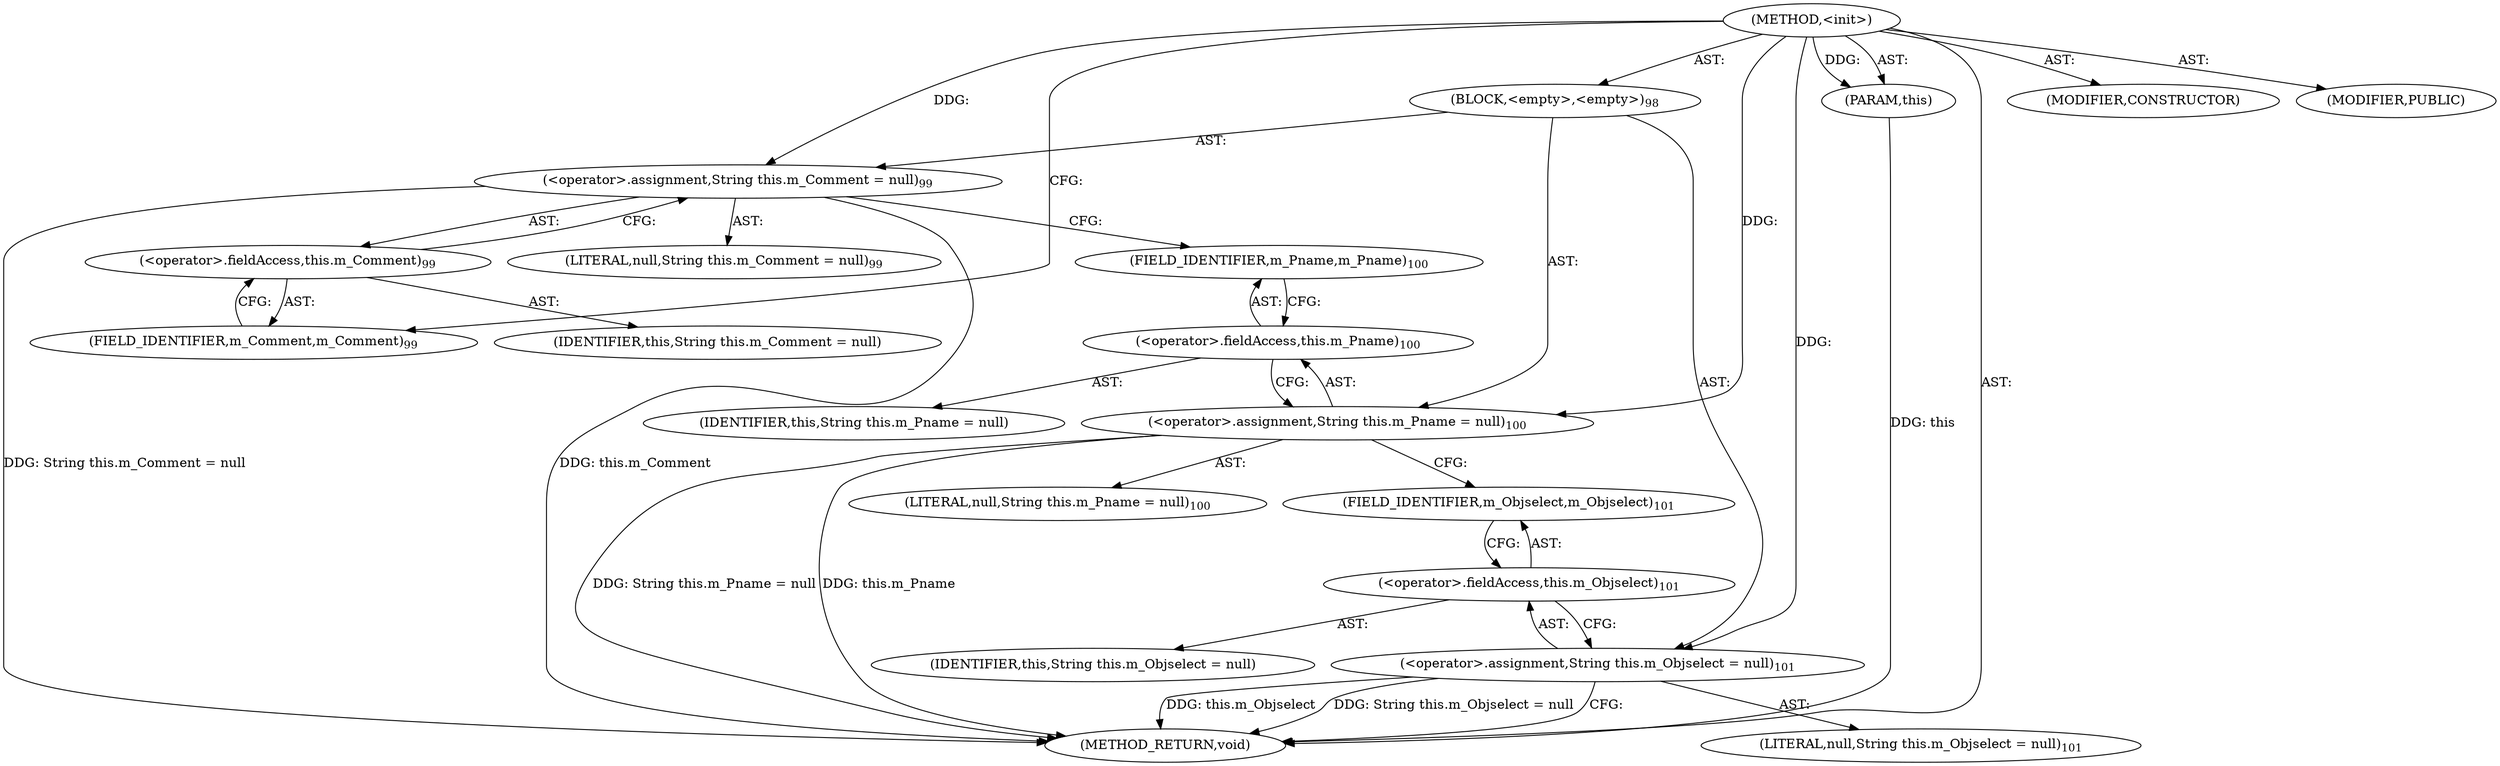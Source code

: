 digraph "&lt;init&gt;" {  
"111669149707" [label = <(METHOD,&lt;init&gt;)> ]
"115964117010" [label = <(PARAM,this)> ]
"25769803796" [label = <(BLOCK,&lt;empty&gt;,&lt;empty&gt;)<SUB>98</SUB>> ]
"30064771139" [label = <(&lt;operator&gt;.assignment,String this.m_Comment = null)<SUB>99</SUB>> ]
"30064771140" [label = <(&lt;operator&gt;.fieldAccess,this.m_Comment)<SUB>99</SUB>> ]
"68719476791" [label = <(IDENTIFIER,this,String this.m_Comment = null)> ]
"55834574858" [label = <(FIELD_IDENTIFIER,m_Comment,m_Comment)<SUB>99</SUB>> ]
"90194313222" [label = <(LITERAL,null,String this.m_Comment = null)<SUB>99</SUB>> ]
"30064771141" [label = <(&lt;operator&gt;.assignment,String this.m_Pname = null)<SUB>100</SUB>> ]
"30064771142" [label = <(&lt;operator&gt;.fieldAccess,this.m_Pname)<SUB>100</SUB>> ]
"68719476792" [label = <(IDENTIFIER,this,String this.m_Pname = null)> ]
"55834574859" [label = <(FIELD_IDENTIFIER,m_Pname,m_Pname)<SUB>100</SUB>> ]
"90194313223" [label = <(LITERAL,null,String this.m_Pname = null)<SUB>100</SUB>> ]
"30064771143" [label = <(&lt;operator&gt;.assignment,String this.m_Objselect = null)<SUB>101</SUB>> ]
"30064771144" [label = <(&lt;operator&gt;.fieldAccess,this.m_Objselect)<SUB>101</SUB>> ]
"68719476793" [label = <(IDENTIFIER,this,String this.m_Objselect = null)> ]
"55834574860" [label = <(FIELD_IDENTIFIER,m_Objselect,m_Objselect)<SUB>101</SUB>> ]
"90194313224" [label = <(LITERAL,null,String this.m_Objselect = null)<SUB>101</SUB>> ]
"133143986207" [label = <(MODIFIER,CONSTRUCTOR)> ]
"133143986208" [label = <(MODIFIER,PUBLIC)> ]
"128849018891" [label = <(METHOD_RETURN,void)> ]
  "111669149707" -> "115964117010"  [ label = "AST: "] 
  "111669149707" -> "25769803796"  [ label = "AST: "] 
  "111669149707" -> "133143986207"  [ label = "AST: "] 
  "111669149707" -> "133143986208"  [ label = "AST: "] 
  "111669149707" -> "128849018891"  [ label = "AST: "] 
  "25769803796" -> "30064771139"  [ label = "AST: "] 
  "25769803796" -> "30064771141"  [ label = "AST: "] 
  "25769803796" -> "30064771143"  [ label = "AST: "] 
  "30064771139" -> "30064771140"  [ label = "AST: "] 
  "30064771139" -> "90194313222"  [ label = "AST: "] 
  "30064771140" -> "68719476791"  [ label = "AST: "] 
  "30064771140" -> "55834574858"  [ label = "AST: "] 
  "30064771141" -> "30064771142"  [ label = "AST: "] 
  "30064771141" -> "90194313223"  [ label = "AST: "] 
  "30064771142" -> "68719476792"  [ label = "AST: "] 
  "30064771142" -> "55834574859"  [ label = "AST: "] 
  "30064771143" -> "30064771144"  [ label = "AST: "] 
  "30064771143" -> "90194313224"  [ label = "AST: "] 
  "30064771144" -> "68719476793"  [ label = "AST: "] 
  "30064771144" -> "55834574860"  [ label = "AST: "] 
  "30064771139" -> "55834574859"  [ label = "CFG: "] 
  "30064771141" -> "55834574860"  [ label = "CFG: "] 
  "30064771143" -> "128849018891"  [ label = "CFG: "] 
  "30064771140" -> "30064771139"  [ label = "CFG: "] 
  "30064771142" -> "30064771141"  [ label = "CFG: "] 
  "30064771144" -> "30064771143"  [ label = "CFG: "] 
  "55834574858" -> "30064771140"  [ label = "CFG: "] 
  "55834574859" -> "30064771142"  [ label = "CFG: "] 
  "55834574860" -> "30064771144"  [ label = "CFG: "] 
  "111669149707" -> "55834574858"  [ label = "CFG: "] 
  "115964117010" -> "128849018891"  [ label = "DDG: this"] 
  "30064771139" -> "128849018891"  [ label = "DDG: this.m_Comment"] 
  "30064771139" -> "128849018891"  [ label = "DDG: String this.m_Comment = null"] 
  "30064771141" -> "128849018891"  [ label = "DDG: this.m_Pname"] 
  "30064771141" -> "128849018891"  [ label = "DDG: String this.m_Pname = null"] 
  "30064771143" -> "128849018891"  [ label = "DDG: this.m_Objselect"] 
  "30064771143" -> "128849018891"  [ label = "DDG: String this.m_Objselect = null"] 
  "111669149707" -> "115964117010"  [ label = "DDG: "] 
  "111669149707" -> "30064771139"  [ label = "DDG: "] 
  "111669149707" -> "30064771141"  [ label = "DDG: "] 
  "111669149707" -> "30064771143"  [ label = "DDG: "] 
}
